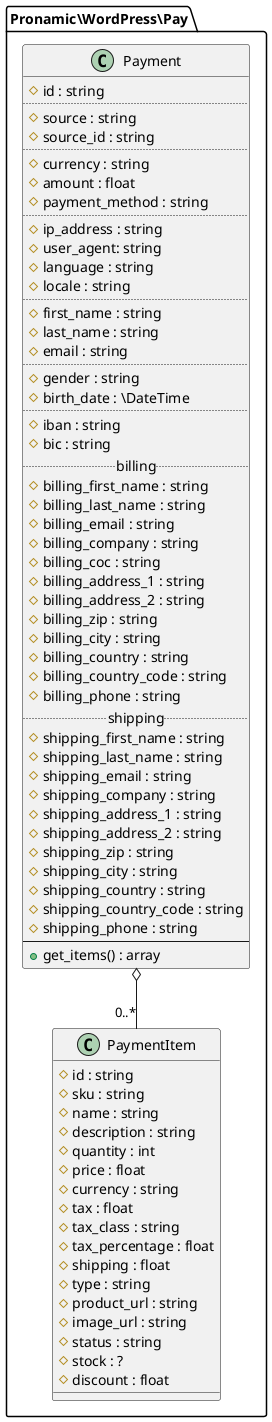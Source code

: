 @startuml

namespace Pronamic\WordPress\Pay {
	class Payment {
		#id : string
		..
		#source : string
		#source_id : string
		..
		#currency : string
		#amount : float
		#payment_method : string
		..
		#ip_address : string
		#user_agent: string
		#language : string
		#locale : string
		..
		#first_name : string
		#last_name : string
		#email : string
		..
		#gender : string
		#birth_date : \DateTime
		..
		#iban : string
		#bic : string
		.. billing ..
		#billing_first_name : string
		#billing_last_name : string
		#billing_email : string
		#billing_company : string
		#billing_coc : string
		#billing_address_1 : string
		#billing_address_2 : string
		#billing_zip : string
		#billing_city : string
		#billing_country : string
		#billing_country_code : string
		#billing_phone : string
		.. shipping ..
		#shipping_first_name : string
		#shipping_last_name : string
		#shipping_email : string
		#shipping_company : string
		#shipping_address_1 : string
		#shipping_address_2 : string
		#shipping_zip : string
		#shipping_city : string
		#shipping_country : string
		#shipping_country_code : string
		#shipping_phone : string
		--
		+get_items() : array
	}

	class PaymentItem {
		#id : string
		#sku : string
		#name : string
		#description : string
		#quantity : int
		#price : float
		#currency : string
		#tax : float
		#tax_class : string
		#tax_percentage : float
		#shipping : float
		#type : string
		#product_url : string
		#image_url : string
		#status : string
		#stock : ?
		#discount : float
	}

	Payment o-- "0..*" PaymentItem
}

@enduml
